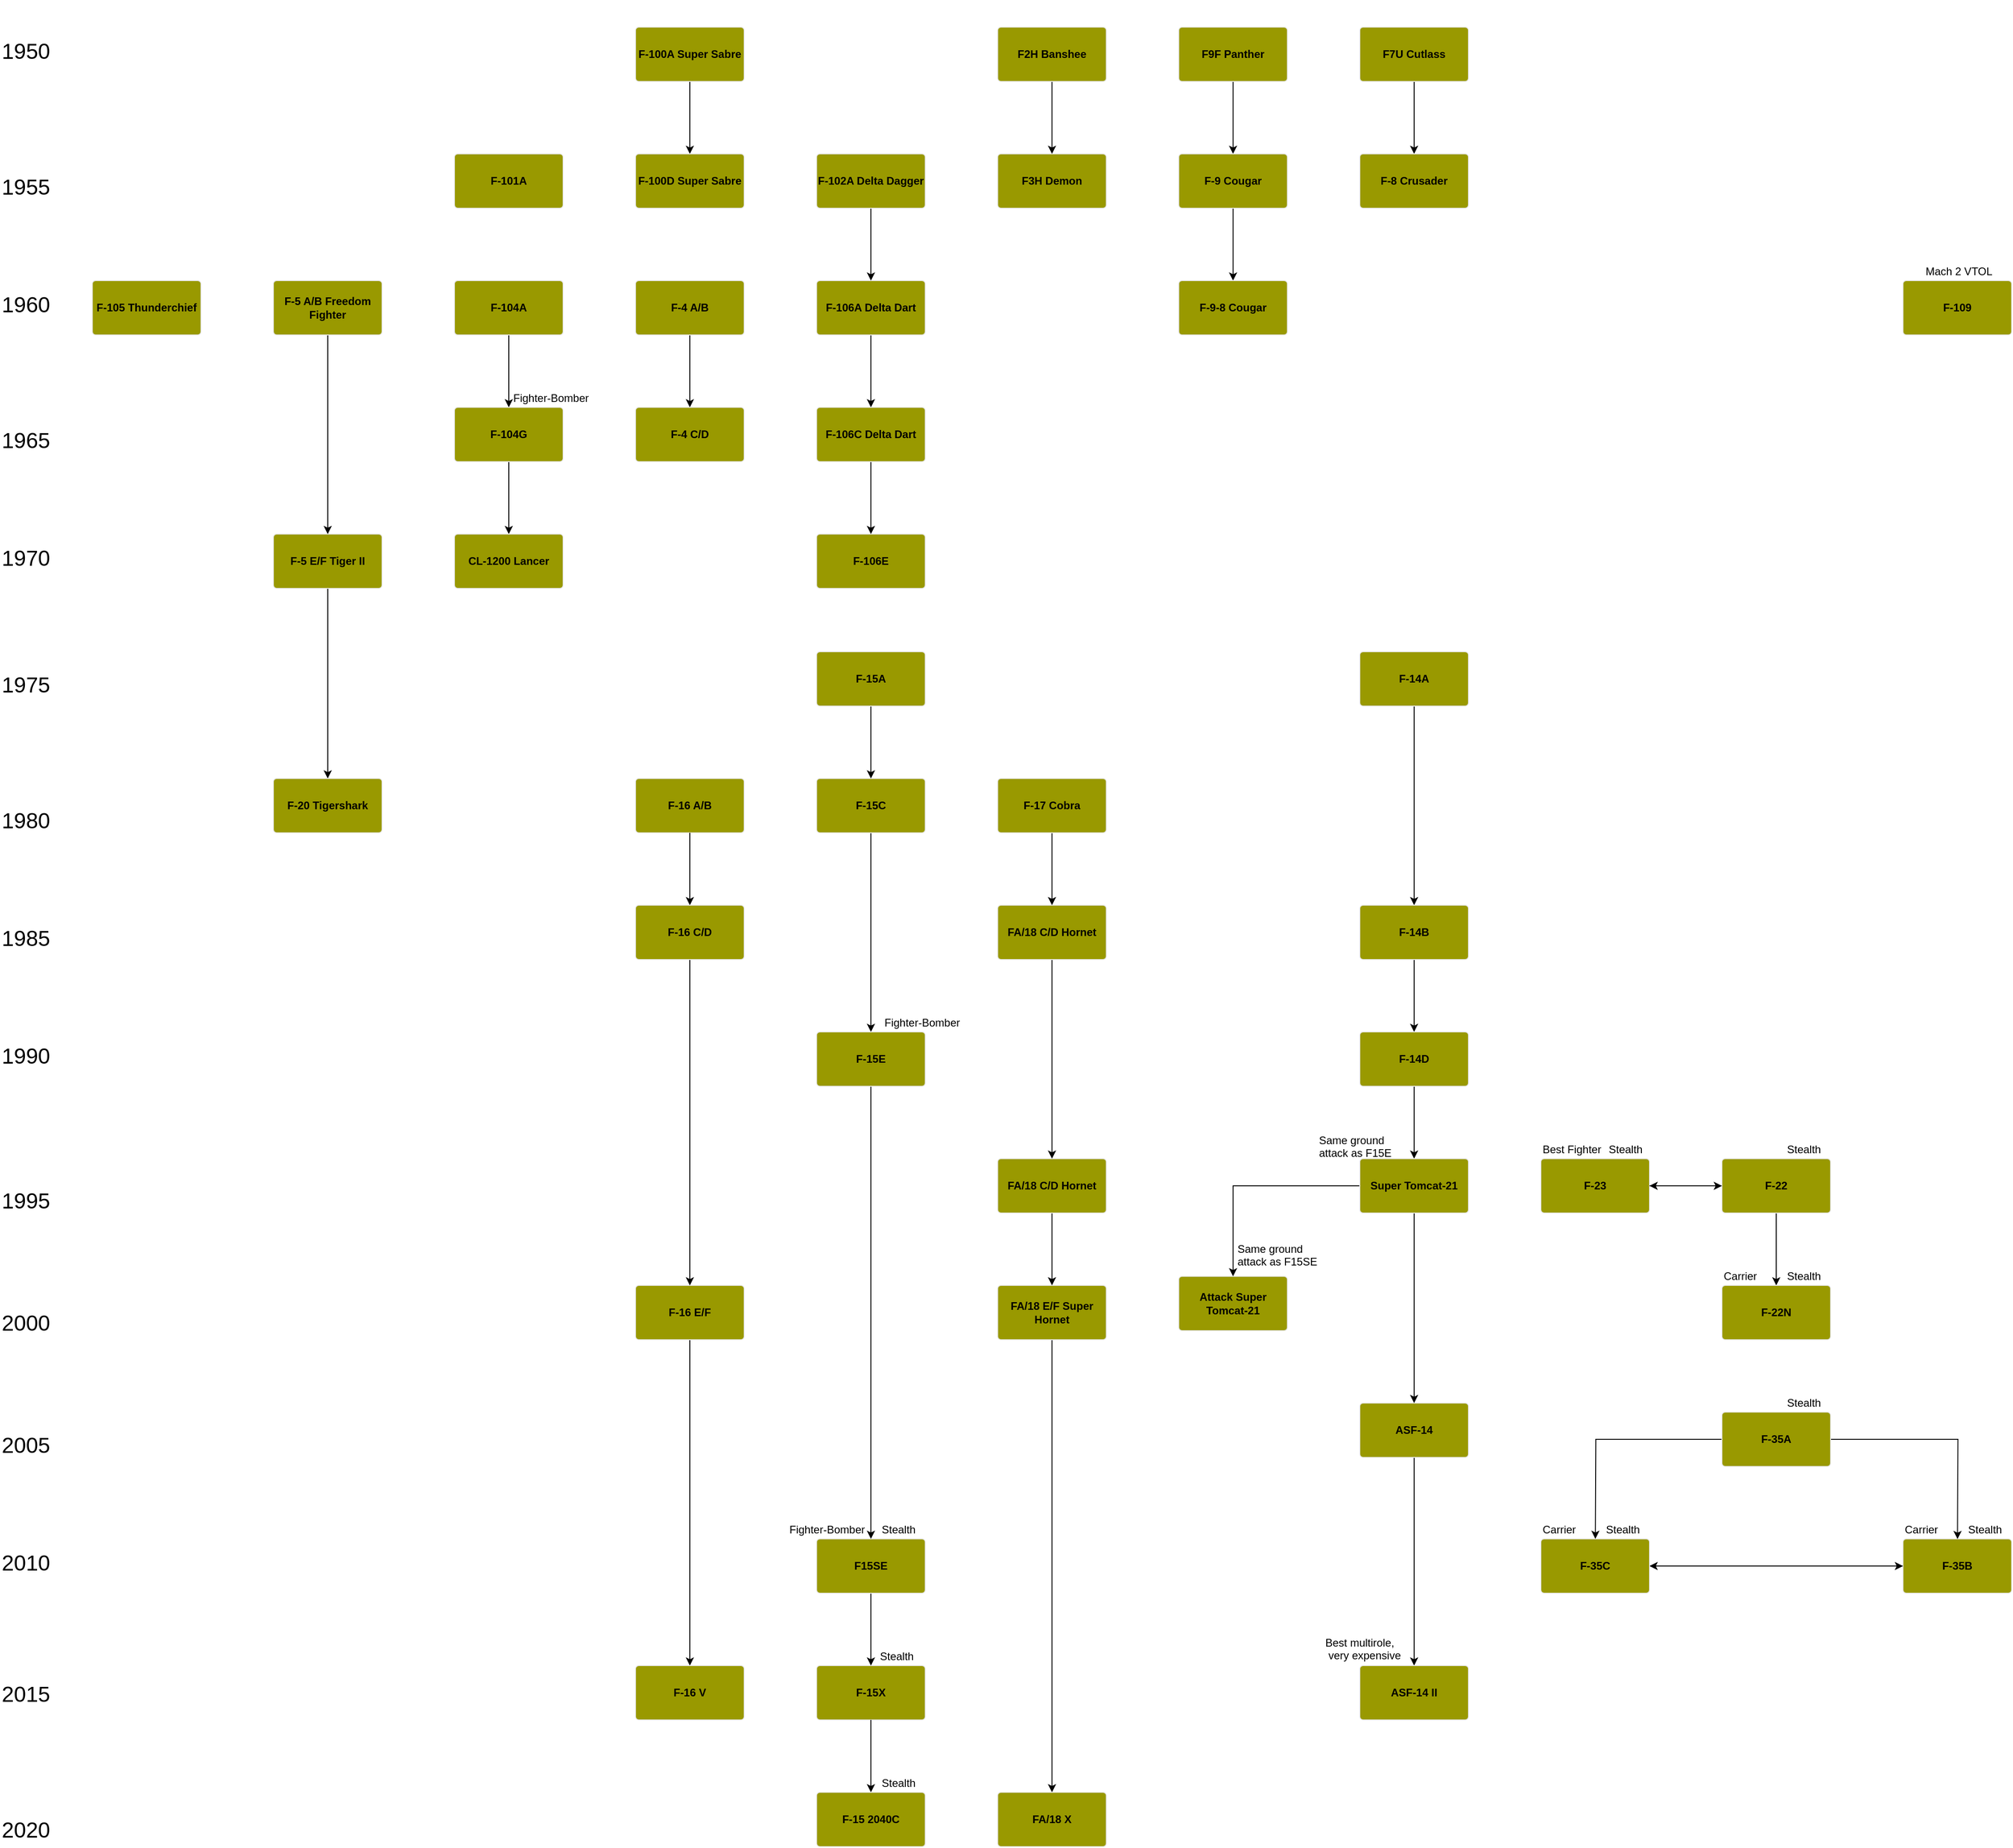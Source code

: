 <mxfile version="14.1.8" type="device"><diagram id="ovtt-c1YyS5pHCL6g2Nm" name="Page-1"><mxGraphModel dx="1936" dy="2066" grid="1" gridSize="10" guides="1" tooltips="1" connect="1" arrows="1" fold="1" page="1" pageScale="1" pageWidth="850" pageHeight="1100" math="0" shadow="0"><root><mxCell id="0"/><mxCell id="1" parent="0"/><mxCell id="1FpsMKBTjeAN1oFISMnc-1" value="&lt;b&gt;F-23&lt;/b&gt;&lt;b&gt;&lt;br&gt;&lt;/b&gt;" style="rounded=1;whiteSpace=wrap;html=1;arcSize=6;fillColor=#999900;strokeColor=#E6E6E6;" vertex="1" parent="1"><mxGeometry x="907" y="680" width="120" height="60" as="geometry"/></mxCell><mxCell id="1FpsMKBTjeAN1oFISMnc-2" value="&lt;b&gt;F-15X&lt;br&gt;&lt;/b&gt;" style="rounded=1;whiteSpace=wrap;html=1;arcSize=6;fillColor=#999900;strokeColor=#E6E6E6;" vertex="1" parent="1"><mxGeometry x="107" y="1240" width="120" height="60" as="geometry"/></mxCell><mxCell id="1FpsMKBTjeAN1oFISMnc-3" style="edgeStyle=orthogonalEdgeStyle;rounded=0;html=1;jettySize=auto;orthogonalLoop=1;" edge="1" parent="1" source="1FpsMKBTjeAN1oFISMnc-4" target="1FpsMKBTjeAN1oFISMnc-74"><mxGeometry relative="1" as="geometry"/></mxCell><mxCell id="1FpsMKBTjeAN1oFISMnc-4" value="&lt;b&gt;F-5 E/F Tiger II&lt;/b&gt;&lt;b&gt;&lt;br&gt;&lt;/b&gt;" style="rounded=1;whiteSpace=wrap;html=1;arcSize=6;fillColor=#999900;strokeColor=#E6E6E6;" vertex="1" parent="1"><mxGeometry x="-493" y="-10" width="120" height="60" as="geometry"/></mxCell><mxCell id="1FpsMKBTjeAN1oFISMnc-5" style="edgeStyle=orthogonalEdgeStyle;rounded=0;html=1;jettySize=auto;orthogonalLoop=1;" edge="1" parent="1" source="1FpsMKBTjeAN1oFISMnc-6" target="1FpsMKBTjeAN1oFISMnc-8"><mxGeometry relative="1" as="geometry"/></mxCell><mxCell id="1FpsMKBTjeAN1oFISMnc-6" value="&lt;b&gt;F-35B&lt;/b&gt;&lt;b&gt;&lt;br&gt;&lt;/b&gt;" style="rounded=1;whiteSpace=wrap;html=1;arcSize=6;fillColor=#999900;strokeColor=#E6E6E6;" vertex="1" parent="1"><mxGeometry x="1307" y="1100" width="120" height="60" as="geometry"/></mxCell><mxCell id="1FpsMKBTjeAN1oFISMnc-7" style="edgeStyle=orthogonalEdgeStyle;rounded=0;html=1;jettySize=auto;orthogonalLoop=1;" edge="1" parent="1" source="1FpsMKBTjeAN1oFISMnc-8" target="1FpsMKBTjeAN1oFISMnc-6"><mxGeometry relative="1" as="geometry"/></mxCell><mxCell id="1FpsMKBTjeAN1oFISMnc-8" value="&lt;b&gt;F-35C&lt;/b&gt;&lt;b&gt;&lt;br&gt;&lt;/b&gt;" style="rounded=1;whiteSpace=wrap;html=1;arcSize=6;fillColor=#999900;strokeColor=#E6E6E6;" vertex="1" parent="1"><mxGeometry x="907" y="1100" width="120" height="60" as="geometry"/></mxCell><mxCell id="1FpsMKBTjeAN1oFISMnc-9" value="&lt;b&gt;F-16 A/B&lt;/b&gt;&lt;b&gt;&lt;br&gt;&lt;/b&gt;" style="rounded=1;whiteSpace=wrap;html=1;arcSize=6;fillColor=#999900;strokeColor=#E6E6E6;" vertex="1" parent="1"><mxGeometry x="-93" y="260" width="120" height="60" as="geometry"/></mxCell><mxCell id="1FpsMKBTjeAN1oFISMnc-10" value="" style="edgeStyle=orthogonalEdgeStyle;rounded=0;html=1;jettySize=auto;orthogonalLoop=1;" edge="1" parent="1" source="1FpsMKBTjeAN1oFISMnc-2" target="1FpsMKBTjeAN1oFISMnc-102"><mxGeometry relative="1" as="geometry"><mxPoint x="167" y="1100" as="targetPoint"/></mxGeometry></mxCell><mxCell id="1FpsMKBTjeAN1oFISMnc-11" style="edgeStyle=orthogonalEdgeStyle;rounded=0;html=1;jettySize=auto;orthogonalLoop=1;" edge="1" parent="1" source="1FpsMKBTjeAN1oFISMnc-12" target="1FpsMKBTjeAN1oFISMnc-52"><mxGeometry relative="1" as="geometry"/></mxCell><mxCell id="1FpsMKBTjeAN1oFISMnc-12" value="&lt;b&gt;F-15C&lt;br&gt;&lt;/b&gt;" style="rounded=1;whiteSpace=wrap;html=1;arcSize=6;fillColor=#999900;strokeColor=#E6E6E6;" vertex="1" parent="1"><mxGeometry x="107" y="260" width="120" height="60" as="geometry"/></mxCell><mxCell id="1FpsMKBTjeAN1oFISMnc-13" value="" style="edgeStyle=orthogonalEdgeStyle;rounded=0;html=1;jettySize=auto;orthogonalLoop=1;" edge="1" parent="1" source="1FpsMKBTjeAN1oFISMnc-14" target="1FpsMKBTjeAN1oFISMnc-12"><mxGeometry relative="1" as="geometry"/></mxCell><mxCell id="1FpsMKBTjeAN1oFISMnc-14" value="&lt;b&gt;F-15A&lt;br&gt;&lt;/b&gt;" style="rounded=1;whiteSpace=wrap;html=1;arcSize=6;fillColor=#999900;strokeColor=#E6E6E6;" vertex="1" parent="1"><mxGeometry x="107" y="120" width="120" height="60" as="geometry"/></mxCell><mxCell id="1FpsMKBTjeAN1oFISMnc-15" value="" style="edgeStyle=orthogonalEdgeStyle;rounded=0;html=1;jettySize=auto;orthogonalLoop=1;" edge="1" parent="1" source="1FpsMKBTjeAN1oFISMnc-16" target="1FpsMKBTjeAN1oFISMnc-116"><mxGeometry relative="1" as="geometry"/></mxCell><mxCell id="1FpsMKBTjeAN1oFISMnc-16" value="&lt;b&gt;F-106A Delta Dart&lt;br&gt;&lt;/b&gt;" style="rounded=1;whiteSpace=wrap;html=1;arcSize=6;fillColor=#999900;strokeColor=#E6E6E6;" vertex="1" parent="1"><mxGeometry x="107" y="-290" width="120" height="60" as="geometry"/></mxCell><mxCell id="1FpsMKBTjeAN1oFISMnc-17" value="" style="edgeStyle=orthogonalEdgeStyle;rounded=0;html=1;jettySize=auto;orthogonalLoop=1;" edge="1" parent="1" source="1FpsMKBTjeAN1oFISMnc-18" target="1FpsMKBTjeAN1oFISMnc-22"><mxGeometry relative="1" as="geometry"/></mxCell><mxCell id="1FpsMKBTjeAN1oFISMnc-18" value="&lt;b&gt;F-104A&lt;br&gt;&lt;/b&gt;" style="rounded=1;whiteSpace=wrap;html=1;arcSize=6;fillColor=#999900;strokeColor=#E6E6E6;" vertex="1" parent="1"><mxGeometry x="-293" y="-290" width="120" height="60" as="geometry"/></mxCell><mxCell id="1FpsMKBTjeAN1oFISMnc-19" value="&lt;b&gt;F-104A&lt;br&gt;&lt;/b&gt;" style="rounded=1;whiteSpace=wrap;html=1;arcSize=6;fillColor=#999900;strokeColor=#E6E6E6;" vertex="1" parent="1"><mxGeometry x="-293" y="-290" width="120" height="60" as="geometry"/></mxCell><mxCell id="1FpsMKBTjeAN1oFISMnc-20" value="&lt;b&gt;F-101A&lt;br&gt;&lt;/b&gt;" style="rounded=1;whiteSpace=wrap;html=1;arcSize=6;fillColor=#999900;strokeColor=#E6E6E6;" vertex="1" parent="1"><mxGeometry x="-293" y="-430" width="120" height="60" as="geometry"/></mxCell><mxCell id="1FpsMKBTjeAN1oFISMnc-21" value="" style="edgeStyle=orthogonalEdgeStyle;rounded=0;html=1;jettySize=auto;orthogonalLoop=1;" edge="1" parent="1" source="1FpsMKBTjeAN1oFISMnc-22" target="1FpsMKBTjeAN1oFISMnc-114"><mxGeometry relative="1" as="geometry"/></mxCell><mxCell id="1FpsMKBTjeAN1oFISMnc-22" value="&lt;b&gt;F-104G&lt;br&gt;&lt;/b&gt;" style="rounded=1;whiteSpace=wrap;html=1;arcSize=6;fillColor=#999900;strokeColor=#E6E6E6;" vertex="1" parent="1"><mxGeometry x="-293" y="-150" width="120" height="60" as="geometry"/></mxCell><mxCell id="1FpsMKBTjeAN1oFISMnc-23" value="" style="edgeStyle=orthogonalEdgeStyle;rounded=0;html=1;jettySize=auto;orthogonalLoop=1;" edge="1" parent="1" source="1FpsMKBTjeAN1oFISMnc-24" target="1FpsMKBTjeAN1oFISMnc-16"><mxGeometry relative="1" as="geometry"/></mxCell><mxCell id="1FpsMKBTjeAN1oFISMnc-24" value="&lt;b&gt;F-102A Delta Dagger&lt;br&gt;&lt;/b&gt;" style="rounded=1;whiteSpace=wrap;html=1;arcSize=6;fillColor=#999900;strokeColor=#E6E6E6;" vertex="1" parent="1"><mxGeometry x="107" y="-430" width="120" height="60" as="geometry"/></mxCell><mxCell id="1FpsMKBTjeAN1oFISMnc-25" value="" style="edgeStyle=orthogonalEdgeStyle;rounded=0;html=1;jettySize=auto;orthogonalLoop=1;" edge="1" parent="1" source="1FpsMKBTjeAN1oFISMnc-26" target="1FpsMKBTjeAN1oFISMnc-27"><mxGeometry relative="1" as="geometry"/></mxCell><mxCell id="1FpsMKBTjeAN1oFISMnc-26" value="&lt;b&gt;F-100A Super Sabre&lt;br&gt;&lt;/b&gt;" style="rounded=1;whiteSpace=wrap;html=1;arcSize=6;fillColor=#999900;strokeColor=#E6E6E6;" vertex="1" parent="1"><mxGeometry x="-93" y="-570" width="120" height="60" as="geometry"/></mxCell><mxCell id="1FpsMKBTjeAN1oFISMnc-27" value="&lt;b&gt;F-100D Super Sabre&lt;br&gt;&lt;/b&gt;" style="rounded=1;whiteSpace=wrap;html=1;arcSize=6;fillColor=#999900;strokeColor=#E6E6E6;" vertex="1" parent="1"><mxGeometry x="-93" y="-430" width="120" height="60" as="geometry"/></mxCell><mxCell id="1FpsMKBTjeAN1oFISMnc-28" value="&lt;b&gt;F3H Demon&lt;br&gt;&lt;/b&gt;" style="rounded=1;whiteSpace=wrap;html=1;arcSize=6;fillColor=#999900;strokeColor=#E6E6E6;" vertex="1" parent="1"><mxGeometry x="307" y="-430" width="120" height="60" as="geometry"/></mxCell><mxCell id="1FpsMKBTjeAN1oFISMnc-29" value="" style="edgeStyle=orthogonalEdgeStyle;rounded=0;html=1;jettySize=auto;orthogonalLoop=1;" edge="1" parent="1" source="1FpsMKBTjeAN1oFISMnc-30" target="1FpsMKBTjeAN1oFISMnc-28"><mxGeometry relative="1" as="geometry"/></mxCell><mxCell id="1FpsMKBTjeAN1oFISMnc-30" value="&lt;b&gt;F2H Banshee&lt;br&gt;&lt;/b&gt;" style="rounded=1;whiteSpace=wrap;html=1;arcSize=6;fillColor=#999900;strokeColor=#E6E6E6;" vertex="1" parent="1"><mxGeometry x="307" y="-570" width="120" height="60" as="geometry"/></mxCell><mxCell id="1FpsMKBTjeAN1oFISMnc-31" value="" style="edgeStyle=orthogonalEdgeStyle;rounded=0;html=1;jettySize=auto;orthogonalLoop=1;" edge="1" parent="1" source="1FpsMKBTjeAN1oFISMnc-32" target="1FpsMKBTjeAN1oFISMnc-36"><mxGeometry relative="1" as="geometry"/></mxCell><mxCell id="1FpsMKBTjeAN1oFISMnc-32" value="&lt;b&gt;F9F Panther&lt;br&gt;&lt;/b&gt;" style="rounded=1;whiteSpace=wrap;html=1;arcSize=6;fillColor=#999900;strokeColor=#E6E6E6;" vertex="1" parent="1"><mxGeometry x="507" y="-570" width="120" height="60" as="geometry"/></mxCell><mxCell id="1FpsMKBTjeAN1oFISMnc-33" value="" style="edgeStyle=orthogonalEdgeStyle;rounded=0;html=1;jettySize=auto;orthogonalLoop=1;" edge="1" parent="1" source="1FpsMKBTjeAN1oFISMnc-34" target="1FpsMKBTjeAN1oFISMnc-38"><mxGeometry relative="1" as="geometry"/></mxCell><mxCell id="1FpsMKBTjeAN1oFISMnc-34" value="&lt;b&gt;F7U Cutlass&lt;br&gt;&lt;/b&gt;" style="rounded=1;whiteSpace=wrap;html=1;arcSize=6;fillColor=#999900;strokeColor=#E6E6E6;" vertex="1" parent="1"><mxGeometry x="707" y="-570" width="120" height="60" as="geometry"/></mxCell><mxCell id="1FpsMKBTjeAN1oFISMnc-35" value="" style="edgeStyle=orthogonalEdgeStyle;rounded=0;html=1;jettySize=auto;orthogonalLoop=1;" edge="1" parent="1" source="1FpsMKBTjeAN1oFISMnc-36" target="1FpsMKBTjeAN1oFISMnc-37"><mxGeometry relative="1" as="geometry"/></mxCell><mxCell id="1FpsMKBTjeAN1oFISMnc-36" value="&lt;b&gt;F-9 Cougar&lt;br&gt;&lt;/b&gt;" style="rounded=1;whiteSpace=wrap;html=1;arcSize=6;fillColor=#999900;strokeColor=#E6E6E6;" vertex="1" parent="1"><mxGeometry x="507" y="-430" width="120" height="60" as="geometry"/></mxCell><mxCell id="1FpsMKBTjeAN1oFISMnc-37" value="&lt;b&gt;F-9-8 Cougar&lt;br&gt;&lt;/b&gt;" style="rounded=1;whiteSpace=wrap;html=1;arcSize=6;fillColor=#999900;strokeColor=#E6E6E6;" vertex="1" parent="1"><mxGeometry x="507" y="-290" width="120" height="60" as="geometry"/></mxCell><mxCell id="1FpsMKBTjeAN1oFISMnc-38" value="&lt;b&gt;F-8 Crusader&lt;br&gt;&lt;/b&gt;" style="rounded=1;whiteSpace=wrap;html=1;arcSize=6;fillColor=#999900;strokeColor=#E6E6E6;" vertex="1" parent="1"><mxGeometry x="707" y="-430" width="120" height="60" as="geometry"/></mxCell><mxCell id="1FpsMKBTjeAN1oFISMnc-39" style="edgeStyle=orthogonalEdgeStyle;rounded=0;html=1;jettySize=auto;orthogonalLoop=1;" edge="1" parent="1" source="1FpsMKBTjeAN1oFISMnc-40" target="1FpsMKBTjeAN1oFISMnc-42"><mxGeometry relative="1" as="geometry"/></mxCell><mxCell id="1FpsMKBTjeAN1oFISMnc-40" value="&lt;b&gt;F-14A&lt;br&gt;&lt;/b&gt;" style="rounded=1;whiteSpace=wrap;html=1;arcSize=6;fillColor=#999900;strokeColor=#E6E6E6;" vertex="1" parent="1"><mxGeometry x="707" y="120" width="120" height="60" as="geometry"/></mxCell><mxCell id="1FpsMKBTjeAN1oFISMnc-41" value="" style="edgeStyle=orthogonalEdgeStyle;rounded=0;html=1;jettySize=auto;orthogonalLoop=1;" edge="1" parent="1" source="1FpsMKBTjeAN1oFISMnc-42" target="1FpsMKBTjeAN1oFISMnc-44"><mxGeometry relative="1" as="geometry"/></mxCell><mxCell id="1FpsMKBTjeAN1oFISMnc-42" value="&lt;b&gt;F-14B&lt;br&gt;&lt;/b&gt;" style="rounded=1;whiteSpace=wrap;html=1;arcSize=6;fillColor=#999900;strokeColor=#E6E6E6;" vertex="1" parent="1"><mxGeometry x="707" y="400" width="120" height="60" as="geometry"/></mxCell><mxCell id="1FpsMKBTjeAN1oFISMnc-43" value="" style="edgeStyle=orthogonalEdgeStyle;rounded=0;html=1;jettySize=auto;orthogonalLoop=1;" edge="1" parent="1" source="1FpsMKBTjeAN1oFISMnc-44" target="1FpsMKBTjeAN1oFISMnc-56"><mxGeometry relative="1" as="geometry"/></mxCell><mxCell id="1FpsMKBTjeAN1oFISMnc-44" value="&lt;b&gt;F-14D&lt;br&gt;&lt;/b&gt;" style="rounded=1;whiteSpace=wrap;html=1;arcSize=6;fillColor=#999900;strokeColor=#E6E6E6;" vertex="1" parent="1"><mxGeometry x="707" y="540" width="120" height="60" as="geometry"/></mxCell><mxCell id="1FpsMKBTjeAN1oFISMnc-45" value="&lt;b&gt;Super Tomcat-21&lt;br&gt;&lt;/b&gt;" style="rounded=1;whiteSpace=wrap;html=1;arcSize=6;fillColor=#999900;strokeColor=#E6E6E6;" vertex="1" parent="1"><mxGeometry x="707" y="680" width="120" height="60" as="geometry"/></mxCell><mxCell id="1FpsMKBTjeAN1oFISMnc-46" value="" style="edgeStyle=orthogonalEdgeStyle;rounded=0;html=1;jettySize=auto;orthogonalLoop=1;" edge="1" parent="1" source="1FpsMKBTjeAN1oFISMnc-47" target="1FpsMKBTjeAN1oFISMnc-48"><mxGeometry relative="1" as="geometry"/></mxCell><mxCell id="1FpsMKBTjeAN1oFISMnc-47" value="&lt;b&gt;ASF-14&lt;br&gt;&lt;/b&gt;" style="rounded=1;whiteSpace=wrap;html=1;arcSize=6;fillColor=#999900;strokeColor=#E6E6E6;" vertex="1" parent="1"><mxGeometry x="707" y="950" width="120" height="60" as="geometry"/></mxCell><mxCell id="1FpsMKBTjeAN1oFISMnc-48" value="&lt;b&gt;ASF-14 II&lt;br&gt;&lt;/b&gt;" style="rounded=1;whiteSpace=wrap;html=1;arcSize=6;fillColor=#999900;strokeColor=#E6E6E6;" vertex="1" parent="1"><mxGeometry x="707" y="1240" width="120" height="60" as="geometry"/></mxCell><mxCell id="1FpsMKBTjeAN1oFISMnc-49" value="" style="edgeStyle=orthogonalEdgeStyle;rounded=0;html=1;jettySize=auto;orthogonalLoop=1;" edge="1" parent="1" source="1FpsMKBTjeAN1oFISMnc-50" target="1FpsMKBTjeAN1oFISMnc-2"><mxGeometry relative="1" as="geometry"/></mxCell><mxCell id="1FpsMKBTjeAN1oFISMnc-50" value="&lt;b&gt;F15SE&lt;br&gt;&lt;/b&gt;" style="rounded=1;whiteSpace=wrap;html=1;arcSize=6;fillColor=#999900;strokeColor=#E6E6E6;" vertex="1" parent="1"><mxGeometry x="107" y="1100" width="120" height="60" as="geometry"/></mxCell><mxCell id="1FpsMKBTjeAN1oFISMnc-51" value="" style="edgeStyle=orthogonalEdgeStyle;rounded=0;html=1;jettySize=auto;orthogonalLoop=1;" edge="1" parent="1" source="1FpsMKBTjeAN1oFISMnc-52" target="1FpsMKBTjeAN1oFISMnc-50"><mxGeometry relative="1" as="geometry"/></mxCell><mxCell id="1FpsMKBTjeAN1oFISMnc-52" value="&lt;b&gt;F-15E&lt;br&gt;&lt;/b&gt;" style="rounded=1;whiteSpace=wrap;html=1;arcSize=6;fillColor=#999900;strokeColor=#E6E6E6;" vertex="1" parent="1"><mxGeometry x="107" y="540" width="120" height="60" as="geometry"/></mxCell><mxCell id="1FpsMKBTjeAN1oFISMnc-53" value="&lt;b&gt;Attack Super Tomcat-21&lt;br&gt;&lt;/b&gt;" style="rounded=1;whiteSpace=wrap;html=1;arcSize=6;fillColor=#999900;strokeColor=#E6E6E6;" vertex="1" parent="1"><mxGeometry x="507" y="810" width="120" height="60" as="geometry"/></mxCell><mxCell id="1FpsMKBTjeAN1oFISMnc-54" style="edgeStyle=orthogonalEdgeStyle;rounded=0;html=1;jettySize=auto;orthogonalLoop=1;" edge="1" parent="1" source="1FpsMKBTjeAN1oFISMnc-56" target="1FpsMKBTjeAN1oFISMnc-47"><mxGeometry relative="1" as="geometry"/></mxCell><mxCell id="1FpsMKBTjeAN1oFISMnc-55" style="edgeStyle=orthogonalEdgeStyle;rounded=0;html=1;entryX=0.5;entryY=0;jettySize=auto;orthogonalLoop=1;" edge="1" parent="1" source="1FpsMKBTjeAN1oFISMnc-56" target="1FpsMKBTjeAN1oFISMnc-53"><mxGeometry relative="1" as="geometry"/></mxCell><mxCell id="1FpsMKBTjeAN1oFISMnc-56" value="&lt;b&gt;Super Tomcat-21&lt;br&gt;&lt;/b&gt;" style="rounded=1;whiteSpace=wrap;html=1;arcSize=6;fillColor=#999900;strokeColor=#E6E6E6;" vertex="1" parent="1"><mxGeometry x="707" y="680" width="120" height="60" as="geometry"/></mxCell><mxCell id="1FpsMKBTjeAN1oFISMnc-57" value="" style="edgeStyle=orthogonalEdgeStyle;rounded=0;html=1;jettySize=auto;orthogonalLoop=1;" edge="1" parent="1" source="1FpsMKBTjeAN1oFISMnc-58" target="1FpsMKBTjeAN1oFISMnc-62"><mxGeometry relative="1" as="geometry"/></mxCell><mxCell id="1FpsMKBTjeAN1oFISMnc-58" value="&lt;b&gt;FA/18 E/F Super Hornet&lt;/b&gt;&lt;b&gt;&lt;br&gt;&lt;/b&gt;" style="rounded=1;whiteSpace=wrap;html=1;arcSize=6;fillColor=#999900;strokeColor=#E6E6E6;" vertex="1" parent="1"><mxGeometry x="307" y="820" width="120" height="60" as="geometry"/></mxCell><mxCell id="1FpsMKBTjeAN1oFISMnc-59" style="edgeStyle=orthogonalEdgeStyle;rounded=0;html=1;entryX=0.5;entryY=0;jettySize=auto;orthogonalLoop=1;" edge="1" parent="1" source="1FpsMKBTjeAN1oFISMnc-61"><mxGeometry relative="1" as="geometry"><mxPoint x="1367.2" y="1100.2" as="targetPoint"/></mxGeometry></mxCell><mxCell id="1FpsMKBTjeAN1oFISMnc-60" style="edgeStyle=orthogonalEdgeStyle;rounded=0;html=1;jettySize=auto;orthogonalLoop=1;" edge="1" parent="1" source="1FpsMKBTjeAN1oFISMnc-61"><mxGeometry relative="1" as="geometry"><mxPoint x="967.2" y="1100" as="targetPoint"/></mxGeometry></mxCell><mxCell id="1FpsMKBTjeAN1oFISMnc-61" value="&lt;b&gt;F-35A&lt;/b&gt;&lt;b&gt;&lt;br&gt;&lt;/b&gt;" style="rounded=1;whiteSpace=wrap;html=1;arcSize=6;fillColor=#999900;strokeColor=#E6E6E6;" vertex="1" parent="1"><mxGeometry x="1107" y="960" width="120" height="60" as="geometry"/></mxCell><mxCell id="1FpsMKBTjeAN1oFISMnc-62" value="&lt;b&gt;FA/18 X&lt;/b&gt;&lt;b&gt;&lt;br&gt;&lt;/b&gt;" style="rounded=1;whiteSpace=wrap;html=1;arcSize=6;fillColor=#999900;strokeColor=#E6E6E6;" vertex="1" parent="1"><mxGeometry x="307" y="1380" width="120" height="60" as="geometry"/></mxCell><mxCell id="1FpsMKBTjeAN1oFISMnc-63" value="" style="edgeStyle=orthogonalEdgeStyle;rounded=0;html=1;jettySize=auto;orthogonalLoop=1;" edge="1" parent="1" source="1FpsMKBTjeAN1oFISMnc-64" target="1FpsMKBTjeAN1oFISMnc-58"><mxGeometry relative="1" as="geometry"/></mxCell><mxCell id="1FpsMKBTjeAN1oFISMnc-64" value="&lt;b&gt;FA/18 C/D Hornet&lt;/b&gt;&lt;b&gt;&lt;br&gt;&lt;/b&gt;" style="rounded=1;whiteSpace=wrap;html=1;arcSize=6;fillColor=#999900;strokeColor=#E6E6E6;" vertex="1" parent="1"><mxGeometry x="307" y="680" width="120" height="60" as="geometry"/></mxCell><mxCell id="1FpsMKBTjeAN1oFISMnc-65" value="" style="edgeStyle=orthogonalEdgeStyle;rounded=0;html=1;jettySize=auto;orthogonalLoop=1;" edge="1" parent="1" source="1FpsMKBTjeAN1oFISMnc-67" target="1FpsMKBTjeAN1oFISMnc-69"><mxGeometry relative="1" as="geometry"/></mxCell><mxCell id="1FpsMKBTjeAN1oFISMnc-66" style="edgeStyle=orthogonalEdgeStyle;rounded=0;html=1;jettySize=auto;orthogonalLoop=1;" edge="1" parent="1" source="1FpsMKBTjeAN1oFISMnc-67" target="1FpsMKBTjeAN1oFISMnc-1"><mxGeometry relative="1" as="geometry"/></mxCell><mxCell id="1FpsMKBTjeAN1oFISMnc-67" value="&lt;b&gt;F-22&lt;/b&gt;&lt;b&gt;&lt;br&gt;&lt;/b&gt;" style="rounded=1;whiteSpace=wrap;html=1;arcSize=6;fillColor=#999900;strokeColor=#E6E6E6;" vertex="1" parent="1"><mxGeometry x="1107" y="680" width="120" height="60" as="geometry"/></mxCell><mxCell id="1FpsMKBTjeAN1oFISMnc-68" style="edgeStyle=orthogonalEdgeStyle;rounded=0;html=1;jettySize=auto;orthogonalLoop=1;" edge="1" parent="1" source="1FpsMKBTjeAN1oFISMnc-1" target="1FpsMKBTjeAN1oFISMnc-67"><mxGeometry relative="1" as="geometry"/></mxCell><mxCell id="1FpsMKBTjeAN1oFISMnc-69" value="&lt;b&gt;F-22N&lt;/b&gt;&lt;b&gt;&lt;br&gt;&lt;/b&gt;" style="rounded=1;whiteSpace=wrap;html=1;arcSize=6;fillColor=#999900;strokeColor=#E6E6E6;" vertex="1" parent="1"><mxGeometry x="1107" y="820" width="120" height="60" as="geometry"/></mxCell><mxCell id="1FpsMKBTjeAN1oFISMnc-70" value="" style="edgeStyle=orthogonalEdgeStyle;rounded=0;html=1;jettySize=auto;orthogonalLoop=1;" edge="1" parent="1" source="1FpsMKBTjeAN1oFISMnc-9" target="1FpsMKBTjeAN1oFISMnc-98"><mxGeometry relative="1" as="geometry"/></mxCell><mxCell id="1FpsMKBTjeAN1oFISMnc-71" value="" style="edgeStyle=orthogonalEdgeStyle;rounded=0;html=1;jettySize=auto;orthogonalLoop=1;" edge="1" parent="1" source="1FpsMKBTjeAN1oFISMnc-72" target="1FpsMKBTjeAN1oFISMnc-73"><mxGeometry relative="1" as="geometry"/></mxCell><mxCell id="1FpsMKBTjeAN1oFISMnc-72" value="&lt;b&gt;F-16 E/F&lt;/b&gt;&lt;b&gt;&lt;br&gt;&lt;/b&gt;" style="rounded=1;whiteSpace=wrap;html=1;arcSize=6;fillColor=#999900;strokeColor=#E6E6E6;" vertex="1" parent="1"><mxGeometry x="-93" y="820" width="120" height="60" as="geometry"/></mxCell><mxCell id="1FpsMKBTjeAN1oFISMnc-73" value="&lt;b&gt;F-16 V&lt;/b&gt;&lt;b&gt;&lt;br&gt;&lt;/b&gt;" style="rounded=1;whiteSpace=wrap;html=1;arcSize=6;fillColor=#999900;strokeColor=#E6E6E6;" vertex="1" parent="1"><mxGeometry x="-93" y="1240" width="120" height="60" as="geometry"/></mxCell><mxCell id="1FpsMKBTjeAN1oFISMnc-74" value="&lt;b&gt;F-20 Tigershark&lt;/b&gt;&lt;b&gt;&lt;br&gt;&lt;/b&gt;" style="rounded=1;whiteSpace=wrap;html=1;arcSize=6;fillColor=#999900;strokeColor=#E6E6E6;" vertex="1" parent="1"><mxGeometry x="-493" y="260" width="120" height="60" as="geometry"/></mxCell><mxCell id="1FpsMKBTjeAN1oFISMnc-75" value="Same ground&lt;br&gt;attack as F15E" style="text;html=1;resizable=0;points=[];autosize=1;align=left;verticalAlign=top;spacingTop=-4;" vertex="1" parent="1"><mxGeometry x="660" y="650" width="100" height="30" as="geometry"/></mxCell><mxCell id="1FpsMKBTjeAN1oFISMnc-76" value="Stealth" style="text;html=1;resizable=0;points=[];autosize=1;align=left;verticalAlign=top;spacingTop=-4;" vertex="1" parent="1"><mxGeometry x="177" y="1080" width="50" height="20" as="geometry"/></mxCell><mxCell id="1FpsMKBTjeAN1oFISMnc-77" value="Stealth" style="text;html=1;resizable=0;points=[];autosize=1;align=left;verticalAlign=top;spacingTop=-4;" vertex="1" parent="1"><mxGeometry x="177" y="1360" width="50" height="20" as="geometry"/></mxCell><mxCell id="1FpsMKBTjeAN1oFISMnc-78" value="Stealth" style="text;html=1;resizable=0;points=[];autosize=1;align=left;verticalAlign=top;spacingTop=-4;" vertex="1" parent="1"><mxGeometry x="175" y="1220" width="50" height="20" as="geometry"/></mxCell><mxCell id="1FpsMKBTjeAN1oFISMnc-79" value="Stealth" style="text;html=1;resizable=0;points=[];autosize=1;align=left;verticalAlign=top;spacingTop=-4;" vertex="1" parent="1"><mxGeometry x="1177" y="660" width="50" height="20" as="geometry"/></mxCell><mxCell id="1FpsMKBTjeAN1oFISMnc-80" value="Stealth" style="text;html=1;resizable=0;points=[];autosize=1;align=left;verticalAlign=top;spacingTop=-4;" vertex="1" parent="1"><mxGeometry x="1177" y="940" width="50" height="20" as="geometry"/></mxCell><mxCell id="1FpsMKBTjeAN1oFISMnc-81" value="Stealth" style="text;html=1;resizable=0;points=[];autosize=1;align=left;verticalAlign=top;spacingTop=-4;" vertex="1" parent="1"><mxGeometry x="1377" y="1080" width="50" height="20" as="geometry"/></mxCell><mxCell id="1FpsMKBTjeAN1oFISMnc-82" value="Carrier" style="text;html=1;resizable=0;points=[];autosize=1;align=left;verticalAlign=top;spacingTop=-4;" vertex="1" parent="1"><mxGeometry x="1307" y="1080" width="50" height="20" as="geometry"/></mxCell><mxCell id="1FpsMKBTjeAN1oFISMnc-83" value="&lt;font style=&quot;font-size: 24px&quot;&gt;2005&lt;/font&gt;" style="text;html=1;resizable=0;points=[];autosize=1;align=left;verticalAlign=top;spacingTop=-4;" vertex="1" parent="1"><mxGeometry x="-795" y="980" width="70" height="20" as="geometry"/></mxCell><mxCell id="1FpsMKBTjeAN1oFISMnc-84" value="&lt;font style=&quot;font-size: 24px&quot;&gt;2000&lt;/font&gt;" style="text;html=1;resizable=0;points=[];autosize=1;align=left;verticalAlign=top;spacingTop=-4;" vertex="1" parent="1"><mxGeometry x="-795" y="845" width="70" height="20" as="geometry"/></mxCell><mxCell id="1FpsMKBTjeAN1oFISMnc-85" value="&lt;font style=&quot;font-size: 24px&quot;&gt;1995&lt;/font&gt;" style="text;html=1;resizable=0;points=[];autosize=1;align=left;verticalAlign=top;spacingTop=-4;" vertex="1" parent="1"><mxGeometry x="-795" y="710" width="70" height="20" as="geometry"/></mxCell><mxCell id="1FpsMKBTjeAN1oFISMnc-86" value="&lt;font style=&quot;font-size: 24px&quot;&gt;1990&lt;/font&gt;" style="text;html=1;resizable=0;points=[];autosize=1;align=left;verticalAlign=top;spacingTop=-4;" vertex="1" parent="1"><mxGeometry x="-795" y="550" width="70" height="20" as="geometry"/></mxCell><mxCell id="1FpsMKBTjeAN1oFISMnc-87" value="&lt;font style=&quot;font-size: 24px&quot;&gt;1985&lt;/font&gt;" style="text;html=1;resizable=0;points=[];autosize=1;align=left;verticalAlign=top;spacingTop=-4;" vertex="1" parent="1"><mxGeometry x="-795" y="420" width="70" height="20" as="geometry"/></mxCell><mxCell id="1FpsMKBTjeAN1oFISMnc-88" value="&lt;font style=&quot;font-size: 24px&quot;&gt;1980&lt;/font&gt;" style="text;html=1;resizable=0;points=[];autosize=1;align=left;verticalAlign=top;spacingTop=-4;" vertex="1" parent="1"><mxGeometry x="-795" y="290" width="70" height="20" as="geometry"/></mxCell><mxCell id="1FpsMKBTjeAN1oFISMnc-89" value="&lt;font style=&quot;font-size: 24px&quot;&gt;1975&lt;/font&gt;" style="text;html=1;resizable=0;points=[];autosize=1;align=left;verticalAlign=top;spacingTop=-4;" vertex="1" parent="1"><mxGeometry x="-795" y="140" width="70" height="20" as="geometry"/></mxCell><mxCell id="1FpsMKBTjeAN1oFISMnc-90" value="&lt;font style=&quot;font-size: 24px&quot;&gt;1970&lt;/font&gt;" style="text;html=1;resizable=0;points=[];autosize=1;align=left;verticalAlign=top;spacingTop=-4;" vertex="1" parent="1"><mxGeometry x="-795" width="70" height="20" as="geometry"/></mxCell><mxCell id="1FpsMKBTjeAN1oFISMnc-91" value="&lt;font style=&quot;font-size: 24px&quot;&gt;1965&lt;/font&gt;" style="text;html=1;resizable=0;points=[];autosize=1;align=left;verticalAlign=top;spacingTop=-4;" vertex="1" parent="1"><mxGeometry x="-795" y="-130" width="70" height="20" as="geometry"/></mxCell><mxCell id="1FpsMKBTjeAN1oFISMnc-92" value="&lt;font style=&quot;font-size: 24px&quot;&gt;1960&lt;/font&gt;" style="text;html=1;resizable=0;points=[];autosize=1;align=left;verticalAlign=top;spacingTop=-4;" vertex="1" parent="1"><mxGeometry x="-795" y="-280" width="70" height="20" as="geometry"/></mxCell><mxCell id="1FpsMKBTjeAN1oFISMnc-93" style="edgeStyle=orthogonalEdgeStyle;rounded=0;html=1;jettySize=auto;orthogonalLoop=1;" edge="1" parent="1" source="1FpsMKBTjeAN1oFISMnc-94" target="1FpsMKBTjeAN1oFISMnc-4"><mxGeometry relative="1" as="geometry"/></mxCell><mxCell id="1FpsMKBTjeAN1oFISMnc-94" value="&lt;b&gt;F-5 A/B Freedom Fighter&lt;/b&gt;&lt;b&gt;&lt;br&gt;&lt;/b&gt;" style="rounded=1;whiteSpace=wrap;html=1;arcSize=6;fillColor=#999900;strokeColor=#E6E6E6;" vertex="1" parent="1"><mxGeometry x="-493" y="-290" width="120" height="60" as="geometry"/></mxCell><mxCell id="1FpsMKBTjeAN1oFISMnc-95" value="&lt;b&gt;F-105 Thunderchief&lt;/b&gt;&lt;b&gt;&lt;br&gt;&lt;/b&gt;" style="rounded=1;whiteSpace=wrap;html=1;arcSize=6;fillColor=#999900;strokeColor=#E6E6E6;" vertex="1" parent="1"><mxGeometry x="-693" y="-290" width="120" height="60" as="geometry"/></mxCell><mxCell id="1FpsMKBTjeAN1oFISMnc-96" value="&lt;b&gt;F-109&lt;/b&gt;&lt;b&gt;&lt;br&gt;&lt;/b&gt;" style="rounded=1;whiteSpace=wrap;html=1;arcSize=6;fillColor=#999900;strokeColor=#E6E6E6;" vertex="1" parent="1"><mxGeometry x="1307" y="-290" width="120" height="60" as="geometry"/></mxCell><mxCell id="1FpsMKBTjeAN1oFISMnc-97" style="edgeStyle=orthogonalEdgeStyle;rounded=0;html=1;jettySize=auto;orthogonalLoop=1;" edge="1" parent="1" source="1FpsMKBTjeAN1oFISMnc-98" target="1FpsMKBTjeAN1oFISMnc-72"><mxGeometry relative="1" as="geometry"/></mxCell><mxCell id="1FpsMKBTjeAN1oFISMnc-98" value="&lt;b&gt;F-16 C/D&lt;/b&gt;&lt;b&gt;&lt;br&gt;&lt;/b&gt;" style="rounded=1;whiteSpace=wrap;html=1;arcSize=6;fillColor=#999900;strokeColor=#E6E6E6;" vertex="1" parent="1"><mxGeometry x="-93" y="400" width="120" height="60" as="geometry"/></mxCell><mxCell id="1FpsMKBTjeAN1oFISMnc-99" value="&lt;font style=&quot;font-size: 24px&quot;&gt;2010&lt;/font&gt;" style="text;html=1;resizable=0;points=[];autosize=1;align=left;verticalAlign=top;spacingTop=-4;" vertex="1" parent="1"><mxGeometry x="-795" y="1110" width="70" height="20" as="geometry"/></mxCell><mxCell id="1FpsMKBTjeAN1oFISMnc-100" value="&lt;font style=&quot;font-size: 24px&quot;&gt;2015&lt;/font&gt;" style="text;html=1;resizable=0;points=[];autosize=1;align=left;verticalAlign=top;spacingTop=-4;" vertex="1" parent="1"><mxGeometry x="-795" y="1255" width="70" height="20" as="geometry"/></mxCell><mxCell id="1FpsMKBTjeAN1oFISMnc-101" value="&lt;font style=&quot;font-size: 24px&quot;&gt;2020&lt;/font&gt;" style="text;html=1;resizable=0;points=[];autosize=1;align=left;verticalAlign=top;spacingTop=-4;" vertex="1" parent="1"><mxGeometry x="-795" y="1405" width="70" height="20" as="geometry"/></mxCell><mxCell id="1FpsMKBTjeAN1oFISMnc-102" value="&lt;b&gt;F-15 2040C&lt;br&gt;&lt;/b&gt;" style="rounded=1;whiteSpace=wrap;html=1;arcSize=6;fillColor=#999900;strokeColor=#E6E6E6;" vertex="1" parent="1"><mxGeometry x="107" y="1380" width="120" height="60" as="geometry"/></mxCell><mxCell id="1FpsMKBTjeAN1oFISMnc-103" style="edgeStyle=orthogonalEdgeStyle;rounded=0;html=1;jettySize=auto;orthogonalLoop=1;" edge="1" parent="1" source="1FpsMKBTjeAN1oFISMnc-104" target="1FpsMKBTjeAN1oFISMnc-64"><mxGeometry relative="1" as="geometry"/></mxCell><mxCell id="1FpsMKBTjeAN1oFISMnc-104" value="&lt;b&gt;FA/18 C/D Hornet&lt;/b&gt;&lt;b&gt;&lt;br&gt;&lt;/b&gt;" style="rounded=1;whiteSpace=wrap;html=1;arcSize=6;fillColor=#999900;strokeColor=#E6E6E6;" vertex="1" parent="1"><mxGeometry x="307" y="400" width="120" height="60" as="geometry"/></mxCell><mxCell id="1FpsMKBTjeAN1oFISMnc-105" style="edgeStyle=orthogonalEdgeStyle;rounded=0;html=1;jettySize=auto;orthogonalLoop=1;" edge="1" parent="1" source="1FpsMKBTjeAN1oFISMnc-106" target="1FpsMKBTjeAN1oFISMnc-104"><mxGeometry relative="1" as="geometry"/></mxCell><mxCell id="1FpsMKBTjeAN1oFISMnc-106" value="&lt;b&gt;F-17 Cobra&lt;/b&gt;&lt;b&gt;&lt;br&gt;&lt;/b&gt;" style="rounded=1;whiteSpace=wrap;html=1;arcSize=6;fillColor=#999900;strokeColor=#E6E6E6;" vertex="1" parent="1"><mxGeometry x="307" y="260" width="120" height="60" as="geometry"/></mxCell><mxCell id="1FpsMKBTjeAN1oFISMnc-107" value="Stealth" style="text;html=1;resizable=0;points=[];autosize=1;align=left;verticalAlign=top;spacingTop=-4;" vertex="1" parent="1"><mxGeometry x="977" y="1080" width="50" height="20" as="geometry"/></mxCell><mxCell id="1FpsMKBTjeAN1oFISMnc-108" value="Carrier" style="text;html=1;resizable=0;points=[];autosize=1;align=left;verticalAlign=top;spacingTop=-4;" vertex="1" parent="1"><mxGeometry x="907" y="1080" width="50" height="20" as="geometry"/></mxCell><mxCell id="1FpsMKBTjeAN1oFISMnc-109" value="Carrier" style="text;html=1;resizable=0;points=[];autosize=1;align=left;verticalAlign=top;spacingTop=-4;" vertex="1" parent="1"><mxGeometry x="1107" y="800" width="50" height="20" as="geometry"/></mxCell><mxCell id="1FpsMKBTjeAN1oFISMnc-110" value="Best Fighter" style="text;html=1;resizable=0;points=[];autosize=1;align=left;verticalAlign=top;spacingTop=-4;" vertex="1" parent="1"><mxGeometry x="907" y="660" width="80" height="20" as="geometry"/></mxCell><mxCell id="1FpsMKBTjeAN1oFISMnc-111" value="Stealth" style="text;html=1;resizable=0;points=[];autosize=1;align=left;verticalAlign=top;spacingTop=-4;" vertex="1" parent="1"><mxGeometry x="980" y="660" width="50" height="20" as="geometry"/></mxCell><mxCell id="1FpsMKBTjeAN1oFISMnc-112" value="Stealth" style="text;html=1;resizable=0;points=[];autosize=1;align=left;verticalAlign=top;spacingTop=-4;" vertex="1" parent="1"><mxGeometry x="1177" y="800" width="50" height="20" as="geometry"/></mxCell><mxCell id="1FpsMKBTjeAN1oFISMnc-113" value="&lt;b&gt;F-106E&lt;br&gt;&lt;/b&gt;" style="rounded=1;whiteSpace=wrap;html=1;arcSize=6;fillColor=#999900;strokeColor=#E6E6E6;" vertex="1" parent="1"><mxGeometry x="107" y="-10" width="120" height="60" as="geometry"/></mxCell><mxCell id="1FpsMKBTjeAN1oFISMnc-114" value="&lt;b&gt;CL-1200 Lancer&lt;br&gt;&lt;/b&gt;" style="rounded=1;whiteSpace=wrap;html=1;arcSize=6;fillColor=#999900;strokeColor=#E6E6E6;" vertex="1" parent="1"><mxGeometry x="-293" y="-10" width="120" height="60" as="geometry"/></mxCell><mxCell id="1FpsMKBTjeAN1oFISMnc-115" value="" style="edgeStyle=orthogonalEdgeStyle;rounded=0;html=1;jettySize=auto;orthogonalLoop=1;" edge="1" parent="1" source="1FpsMKBTjeAN1oFISMnc-116" target="1FpsMKBTjeAN1oFISMnc-113"><mxGeometry relative="1" as="geometry"/></mxCell><mxCell id="1FpsMKBTjeAN1oFISMnc-116" value="&lt;b&gt;F-106C Delta Dart&lt;br&gt;&lt;/b&gt;" style="rounded=1;whiteSpace=wrap;html=1;arcSize=6;fillColor=#999900;strokeColor=#E6E6E6;" vertex="1" parent="1"><mxGeometry x="107" y="-150" width="120" height="60" as="geometry"/></mxCell><mxCell id="1FpsMKBTjeAN1oFISMnc-117" value="&lt;font style=&quot;font-size: 24px&quot;&gt;1955&lt;/font&gt;" style="text;html=1;resizable=0;points=[];autosize=1;align=left;verticalAlign=top;spacingTop=-4;" vertex="1" parent="1"><mxGeometry x="-795" y="-410" width="70" height="20" as="geometry"/></mxCell><mxCell id="1FpsMKBTjeAN1oFISMnc-118" value="Fighter-Bomber" style="text;html=1;resizable=0;points=[];autosize=1;align=left;verticalAlign=top;spacingTop=-4;" vertex="1" parent="1"><mxGeometry x="-230" y="-170" width="100" height="20" as="geometry"/></mxCell><mxCell id="1FpsMKBTjeAN1oFISMnc-119" value="" style="edgeStyle=orthogonalEdgeStyle;rounded=0;html=1;jettySize=auto;orthogonalLoop=1;" edge="1" parent="1" source="1FpsMKBTjeAN1oFISMnc-120" target="1FpsMKBTjeAN1oFISMnc-121"><mxGeometry relative="1" as="geometry"/></mxCell><mxCell id="1FpsMKBTjeAN1oFISMnc-120" value="&lt;b&gt;F-4 A/B&lt;br&gt;&lt;/b&gt;" style="rounded=1;whiteSpace=wrap;html=1;arcSize=6;fillColor=#999900;strokeColor=#E6E6E6;" vertex="1" parent="1"><mxGeometry x="-93" y="-290" width="120" height="60" as="geometry"/></mxCell><mxCell id="1FpsMKBTjeAN1oFISMnc-121" value="&lt;b&gt;F-4 C/D&lt;br&gt;&lt;/b&gt;" style="rounded=1;whiteSpace=wrap;html=1;arcSize=6;fillColor=#999900;strokeColor=#E6E6E6;" vertex="1" parent="1"><mxGeometry x="-93" y="-150" width="120" height="60" as="geometry"/></mxCell><mxCell id="1FpsMKBTjeAN1oFISMnc-122" value="&lt;font style=&quot;font-size: 24px&quot;&gt;1950&lt;/font&gt;" style="text;html=1;resizable=0;points=[];autosize=1;align=left;verticalAlign=top;spacingTop=-4;" vertex="1" parent="1"><mxGeometry x="-795" y="-560" width="70" height="20" as="geometry"/></mxCell><mxCell id="1FpsMKBTjeAN1oFISMnc-123" value="Mach 2 VTOL" style="text;html=1;resizable=0;points=[];autosize=1;align=left;verticalAlign=top;spacingTop=-4;" vertex="1" parent="1"><mxGeometry x="1330" y="-310" width="90" height="20" as="geometry"/></mxCell><mxCell id="1FpsMKBTjeAN1oFISMnc-124" value="&lt;font style=&quot;font-size: 22px&quot; color=&quot;#ffffff&quot;&gt;Fighter Bomber&lt;/font&gt;" style="text;html=1;resizable=0;points=[];autosize=1;align=left;verticalAlign=top;spacingTop=-4;" vertex="1" parent="1"><mxGeometry x="-718" y="-320" width="170" height="20" as="geometry"/></mxCell><mxCell id="1FpsMKBTjeAN1oFISMnc-125" value="&lt;font style=&quot;font-size: 22px&quot; color=&quot;#ffffff&quot;&gt;Light Fighter&lt;/font&gt;" style="text;html=1;resizable=0;points=[];autosize=1;align=left;verticalAlign=top;spacingTop=-4;" vertex="1" parent="1"><mxGeometry x="-500" y="-320" width="140" height="20" as="geometry"/></mxCell><mxCell id="1FpsMKBTjeAN1oFISMnc-126" value="&lt;font color=&quot;#ffffff&quot;&gt;&lt;span style=&quot;font-size: 22px&quot;&gt;Multirole 1&lt;/span&gt;&lt;/font&gt;" style="text;html=1;resizable=0;points=[];autosize=1;align=left;verticalAlign=top;spacingTop=-4;" vertex="1" parent="1"><mxGeometry x="-300" y="-470" width="120" height="20" as="geometry"/></mxCell><mxCell id="1FpsMKBTjeAN1oFISMnc-127" value="&lt;font style=&quot;font-size: 22px&quot; color=&quot;#ffffff&quot;&gt;Multirole 2&lt;/font&gt;" style="text;html=1;resizable=0;points=[];autosize=1;align=left;verticalAlign=top;spacingTop=-4;" vertex="1" parent="1"><mxGeometry x="-83" y="-600" width="120" height="20" as="geometry"/></mxCell><mxCell id="1FpsMKBTjeAN1oFISMnc-128" value="&lt;font style=&quot;font-size: 22px&quot; color=&quot;#ffffff&quot;&gt;Interceptor&lt;/font&gt;" style="text;html=1;resizable=0;points=[];autosize=1;align=left;verticalAlign=top;spacingTop=-4;" vertex="1" parent="1"><mxGeometry x="120" y="-460" width="120" height="20" as="geometry"/></mxCell><mxCell id="1FpsMKBTjeAN1oFISMnc-129" value="&lt;font style=&quot;font-size: 22px&quot; color=&quot;#ffffff&quot;&gt;Carrier Multirole 1&lt;/font&gt;" style="text;html=1;resizable=0;points=[];autosize=1;align=left;verticalAlign=top;spacingTop=-4;" vertex="1" parent="1"><mxGeometry x="290" y="-600" width="190" height="20" as="geometry"/></mxCell><mxCell id="1FpsMKBTjeAN1oFISMnc-130" value="Fighter-Bomber" style="text;html=1;resizable=0;points=[];autosize=1;align=left;verticalAlign=top;spacingTop=-4;" vertex="1" parent="1"><mxGeometry x="180" y="520" width="100" height="20" as="geometry"/></mxCell><mxCell id="1FpsMKBTjeAN1oFISMnc-131" value="Fighter-Bomber" style="text;html=1;resizable=0;points=[];autosize=1;align=left;verticalAlign=top;spacingTop=-4;" vertex="1" parent="1"><mxGeometry x="75" y="1080" width="100" height="20" as="geometry"/></mxCell><mxCell id="1FpsMKBTjeAN1oFISMnc-132" value="&lt;font style=&quot;font-size: 22px&quot; color=&quot;#ffffff&quot;&gt;Carrier Multirole 2&lt;/font&gt;" style="text;html=1;resizable=0;points=[];autosize=1;align=left;verticalAlign=top;spacingTop=-4;" vertex="1" parent="1"><mxGeometry x="490" y="-600" width="190" height="20" as="geometry"/></mxCell><mxCell id="1FpsMKBTjeAN1oFISMnc-133" value="&lt;font style=&quot;font-size: 22px&quot; color=&quot;#ffffff&quot;&gt;Carrier Interceptor&lt;/font&gt;" style="text;html=1;resizable=0;points=[];autosize=1;align=left;verticalAlign=top;spacingTop=-4;" vertex="1" parent="1"><mxGeometry x="680" y="-600" width="190" height="20" as="geometry"/></mxCell><mxCell id="1FpsMKBTjeAN1oFISMnc-134" value="Same ground&lt;br&gt;attack as F15SE" style="text;html=1;resizable=0;points=[];autosize=1;align=left;verticalAlign=top;spacingTop=-4;" vertex="1" parent="1"><mxGeometry x="570" y="770" width="100" height="30" as="geometry"/></mxCell><mxCell id="1FpsMKBTjeAN1oFISMnc-135" value="Best multirole,&lt;br&gt;&amp;nbsp;very expensive" style="text;html=1;resizable=0;points=[];autosize=1;align=left;verticalAlign=top;spacingTop=-4;" vertex="1" parent="1"><mxGeometry x="667" y="1205" width="100" height="30" as="geometry"/></mxCell></root></mxGraphModel></diagram></mxfile>
